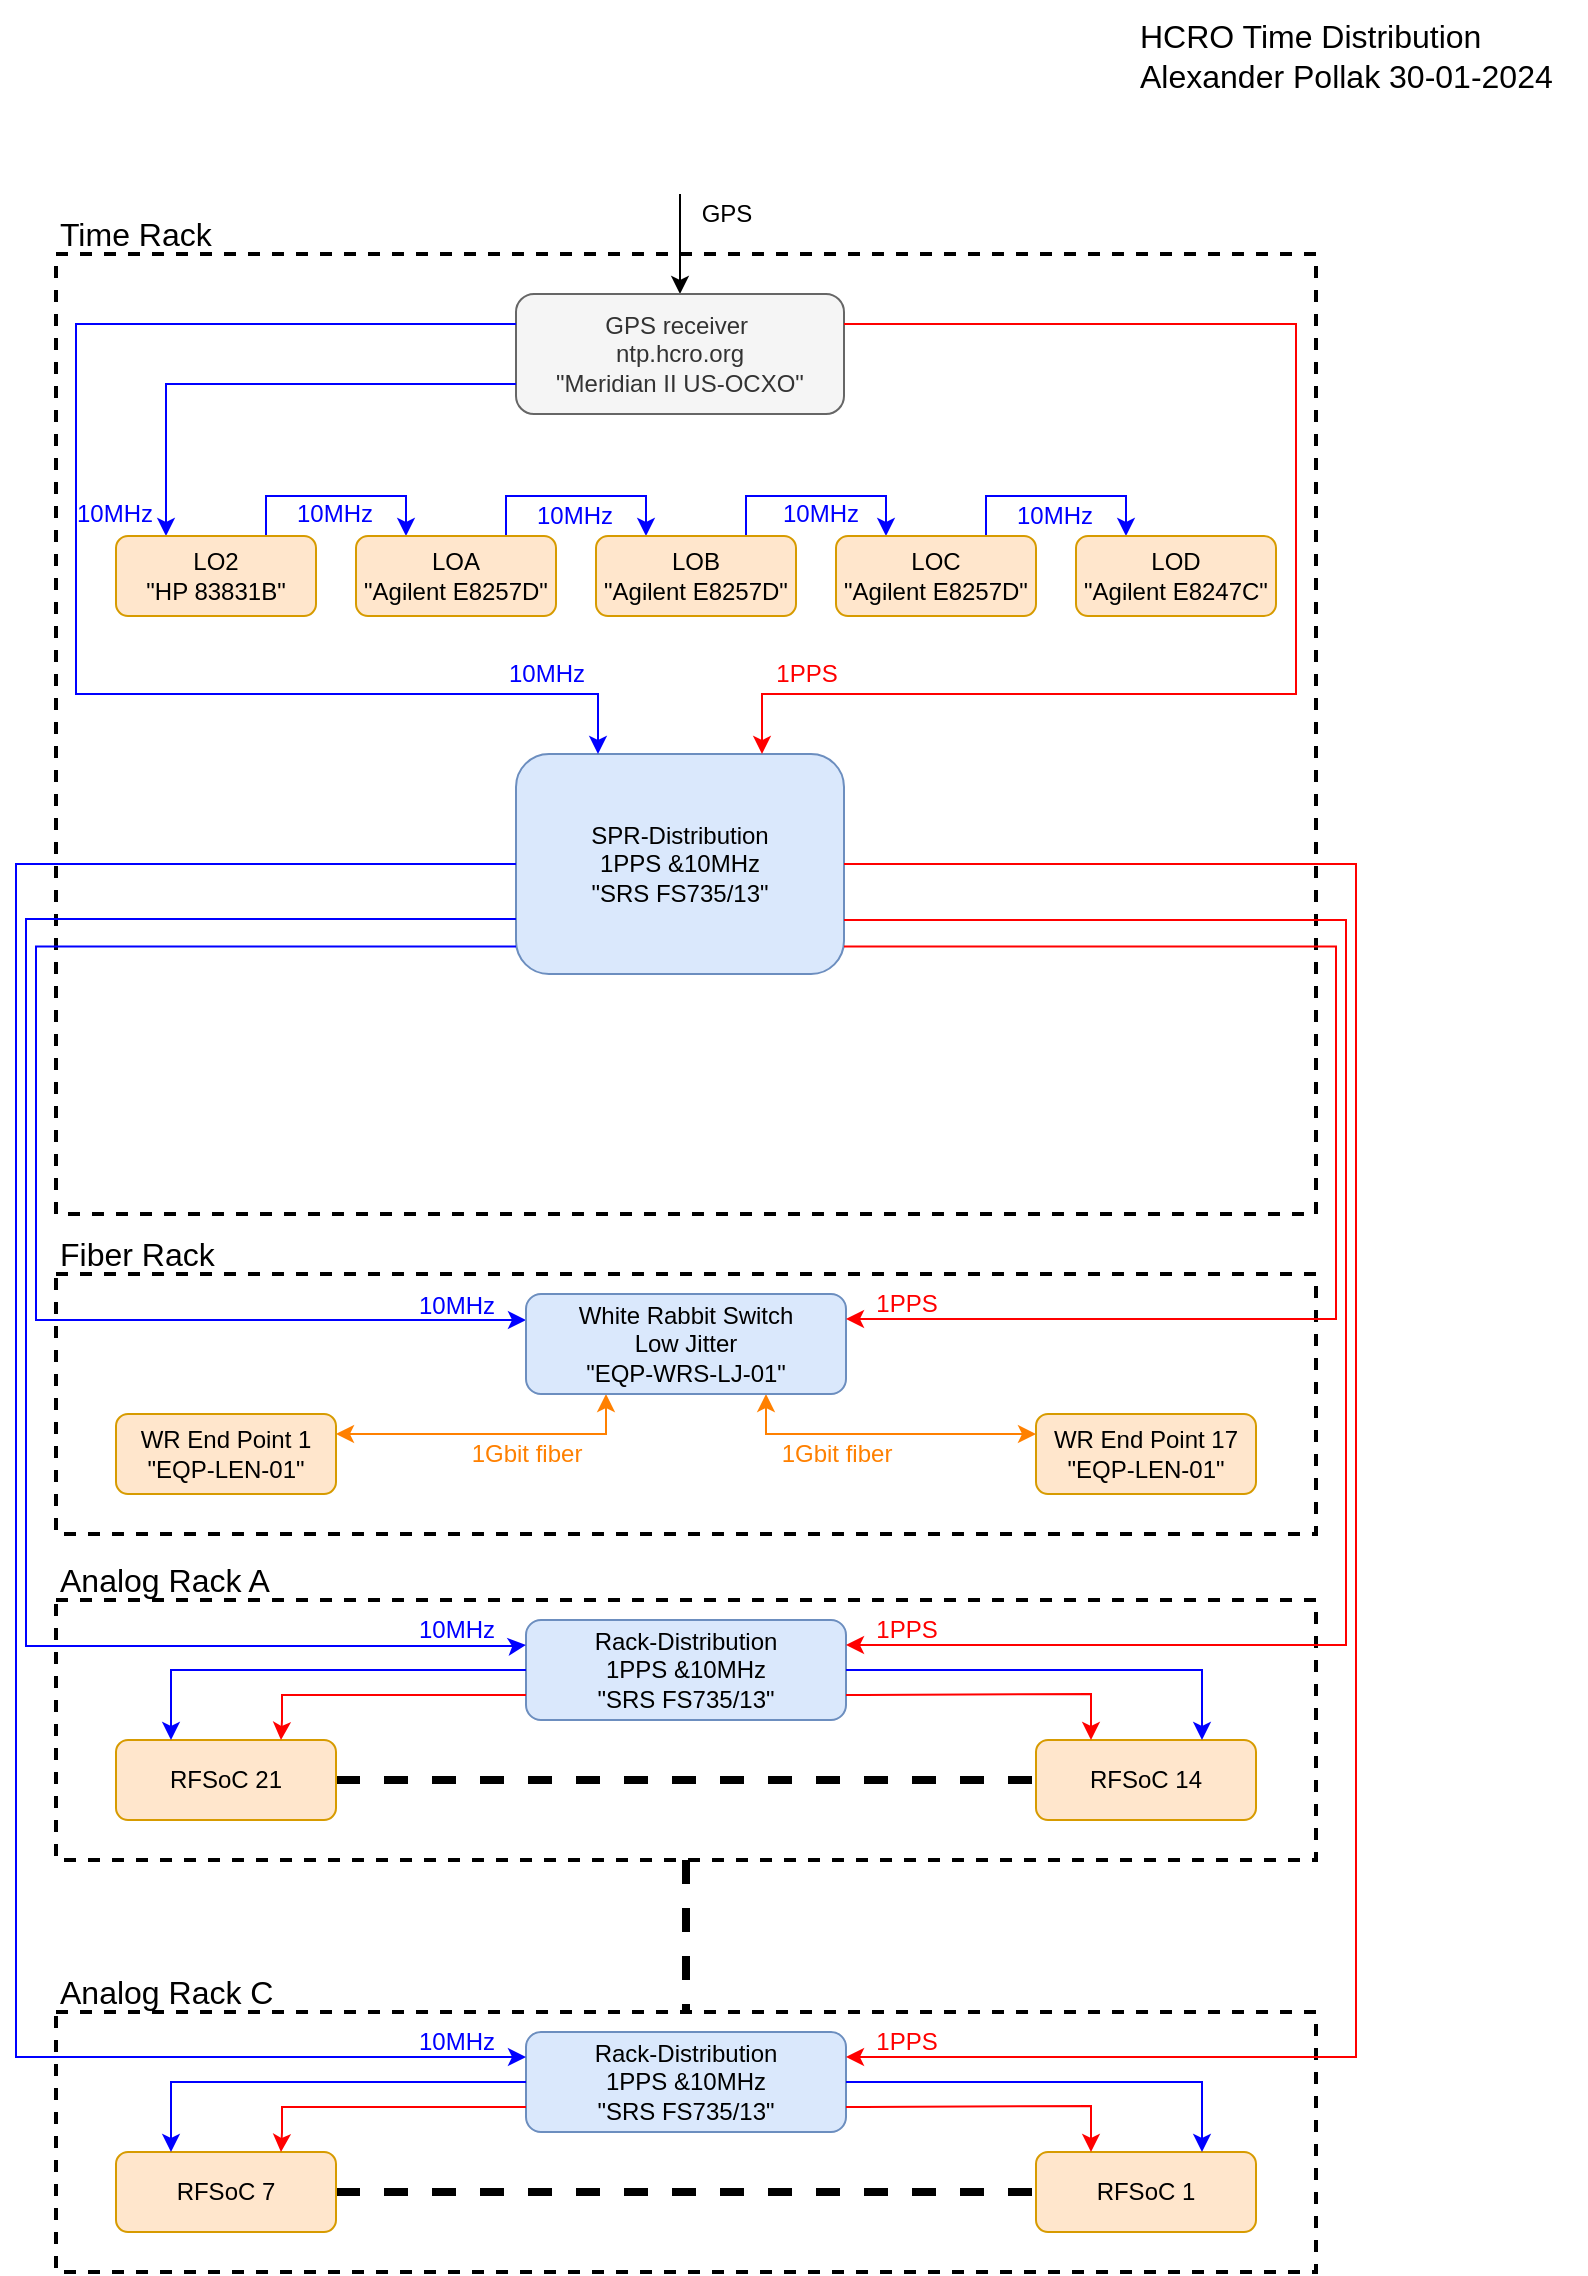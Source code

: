 <mxfile version="23.0.2" type="device">
  <diagram id="-Wx7Lv8i33PWE_hJeZmz" name="Page-1">
    <mxGraphModel dx="1453" dy="2212" grid="1" gridSize="5" guides="1" tooltips="1" connect="1" arrows="1" fold="1" page="1" pageScale="1" pageWidth="850" pageHeight="1100" math="0" shadow="0">
      <root>
        <mxCell id="0" />
        <mxCell id="1" parent="0" />
        <mxCell id="p2Ja1tfODRt-xbFQZl6X-28" value="" style="whiteSpace=wrap;html=1;dashed=1;strokeWidth=2;fillColor=none;" parent="1" vertex="1">
          <mxGeometry x="90" y="793" width="630" height="130" as="geometry" />
        </mxCell>
        <mxCell id="p2Ja1tfODRt-xbFQZl6X-25" value="" style="whiteSpace=wrap;html=1;dashed=1;strokeWidth=2;fillColor=none;" parent="1" vertex="1">
          <mxGeometry x="90" y="120" width="630" height="480" as="geometry" />
        </mxCell>
        <mxCell id="Q6ICdtqjvSAJJMZQYe2n-1" value="" style="shape=image;html=1;verticalAlign=top;verticalLabelPosition=bottom;labelBackgroundColor=#ffffff;imageAspect=0;aspect=fixed;image=https://cdn4.iconfinder.com/data/icons/cc_mono_icon_set/blacks/48x48/sat_dish.png" parent="1" vertex="1">
          <mxGeometry x="377" y="40" width="48" height="48" as="geometry" />
        </mxCell>
        <mxCell id="Q6ICdtqjvSAJJMZQYe2n-2" value="" style="endArrow=classic;html=1;entryX=0.5;entryY=0;entryDx=0;entryDy=0;" parent="1" target="Q6ICdtqjvSAJJMZQYe2n-3" edge="1">
          <mxGeometry width="50" height="50" relative="1" as="geometry">
            <mxPoint x="402" y="90" as="sourcePoint" />
            <mxPoint x="553" y="114.5" as="targetPoint" />
          </mxGeometry>
        </mxCell>
        <mxCell id="Q6ICdtqjvSAJJMZQYe2n-3" value="GPS receiver&amp;nbsp;&lt;br&gt;ntp.hcro.org&lt;br&gt;&quot;Meridian II US-OCXO&quot;" style="rounded=1;whiteSpace=wrap;html=1;fillColor=#f5f5f5;strokeColor=#666666;fontColor=#333333;" parent="1" vertex="1">
          <mxGeometry x="320" y="140" width="164" height="60" as="geometry" />
        </mxCell>
        <mxCell id="Q6ICdtqjvSAJJMZQYe2n-17" value="GPS" style="text;html=1;align=center;verticalAlign=middle;resizable=0;points=[];autosize=1;" parent="1" vertex="1">
          <mxGeometry x="405" y="90" width="40" height="20" as="geometry" />
        </mxCell>
        <mxCell id="p2Ja1tfODRt-xbFQZl6X-12" style="edgeStyle=orthogonalEdgeStyle;rounded=0;orthogonalLoop=1;jettySize=auto;html=1;exitX=0.75;exitY=0;exitDx=0;exitDy=0;entryX=0.25;entryY=0;entryDx=0;entryDy=0;strokeColor=#0000FF;" parent="1" source="CKp-XY39HgpGyfZFXXCT-1" target="p2Ja1tfODRt-xbFQZl6X-1" edge="1">
          <mxGeometry relative="1" as="geometry">
            <mxPoint x="130" y="341" as="targetPoint" />
            <Array as="points">
              <mxPoint x="195" y="241" />
              <mxPoint x="265" y="241" />
            </Array>
          </mxGeometry>
        </mxCell>
        <mxCell id="Y5n4CIadUk6yGjNhIpUX-1" style="edgeStyle=orthogonalEdgeStyle;rounded=0;orthogonalLoop=1;jettySize=auto;html=1;exitX=0.25;exitY=0;exitDx=0;exitDy=0;entryX=0;entryY=0.75;entryDx=0;entryDy=0;strokeColor=#0000FF;endArrow=none;endFill=0;startArrow=classic;startFill=1;" parent="1" source="CKp-XY39HgpGyfZFXXCT-1" target="Q6ICdtqjvSAJJMZQYe2n-3" edge="1">
          <mxGeometry relative="1" as="geometry">
            <mxPoint x="320" y="106" as="targetPoint" />
            <Array as="points">
              <mxPoint x="145" y="185" />
            </Array>
          </mxGeometry>
        </mxCell>
        <mxCell id="CKp-XY39HgpGyfZFXXCT-1" value="LO2&lt;br&gt;&quot;HP 83831B&quot;" style="rounded=1;whiteSpace=wrap;html=1;fillColor=#ffe6cc;strokeColor=#d79b00;" parent="1" vertex="1">
          <mxGeometry x="120" y="261" width="100" height="40" as="geometry" />
        </mxCell>
        <mxCell id="Y5n4CIadUk6yGjNhIpUX-8" style="edgeStyle=orthogonalEdgeStyle;rounded=0;orthogonalLoop=1;jettySize=auto;html=1;exitX=1;exitY=0.5;exitDx=0;exitDy=0;entryX=0;entryY=0.5;entryDx=0;entryDy=0;startArrow=none;startFill=0;endArrow=none;endFill=0;strokeColor=#000000;dashed=1;strokeWidth=4;" parent="1" source="CKp-XY39HgpGyfZFXXCT-3" target="p2Ja1tfODRt-xbFQZl6X-30" edge="1">
          <mxGeometry relative="1" as="geometry" />
        </mxCell>
        <mxCell id="CKp-XY39HgpGyfZFXXCT-3" value="RFSoC 21" style="rounded=1;whiteSpace=wrap;html=1;fillColor=#ffe6cc;strokeColor=#d79b00;" parent="1" vertex="1">
          <mxGeometry x="120" y="863" width="110" height="40" as="geometry" />
        </mxCell>
        <mxCell id="Q6ICdtqjvSAJJMZQYe2n-8" value="SPR-Distribution&lt;br&gt;1PPS &amp;amp;10MHz&lt;br&gt;&quot;SRS FS735/13&quot;" style="rounded=1;whiteSpace=wrap;html=1;fillColor=#dae8fc;strokeColor=#6c8ebf;points=[[0.25,0],[0.75,0],[0,0.125],[0,0.25],[0,0.375],[0,0.5],[0,0.625],[0,0.75],[0,0.875],[1,0.125],[1,0.25],[1,0.375],[1,0.5],[1,0.625],[1,0.75],[1,0.875]];" parent="1" vertex="1">
          <mxGeometry x="320" y="370" width="164" height="110" as="geometry" />
        </mxCell>
        <mxCell id="p2Ja1tfODRt-xbFQZl6X-13" style="edgeStyle=orthogonalEdgeStyle;rounded=0;orthogonalLoop=1;jettySize=auto;html=1;exitX=0.75;exitY=0;exitDx=0;exitDy=0;entryX=0.25;entryY=0;entryDx=0;entryDy=0;strokeColor=#0000FF;" parent="1" source="p2Ja1tfODRt-xbFQZl6X-1" target="p2Ja1tfODRt-xbFQZl6X-2" edge="1">
          <mxGeometry relative="1" as="geometry">
            <mxPoint x="130" y="391" as="targetPoint" />
            <Array as="points">
              <mxPoint x="315" y="241" />
              <mxPoint x="385" y="241" />
            </Array>
          </mxGeometry>
        </mxCell>
        <mxCell id="p2Ja1tfODRt-xbFQZl6X-1" value="LOA&lt;br&gt;&quot;Agilent E8257D&quot;" style="rounded=1;whiteSpace=wrap;html=1;fillColor=#ffe6cc;strokeColor=#d79b00;" parent="1" vertex="1">
          <mxGeometry x="240" y="261" width="100" height="40" as="geometry" />
        </mxCell>
        <mxCell id="p2Ja1tfODRt-xbFQZl6X-14" style="edgeStyle=orthogonalEdgeStyle;rounded=0;orthogonalLoop=1;jettySize=auto;html=1;exitX=0.75;exitY=0;exitDx=0;exitDy=0;entryX=0.25;entryY=0;entryDx=0;entryDy=0;strokeColor=#0000FF;" parent="1" source="p2Ja1tfODRt-xbFQZl6X-2" target="p2Ja1tfODRt-xbFQZl6X-3" edge="1">
          <mxGeometry relative="1" as="geometry">
            <mxPoint x="120" y="451" as="targetPoint" />
            <Array as="points">
              <mxPoint x="435" y="241" />
              <mxPoint x="505" y="241" />
            </Array>
          </mxGeometry>
        </mxCell>
        <mxCell id="p2Ja1tfODRt-xbFQZl6X-2" value="LOB&lt;br&gt;&quot;Agilent E8257D&quot;" style="rounded=1;whiteSpace=wrap;html=1;fillColor=#ffe6cc;strokeColor=#d79b00;" parent="1" vertex="1">
          <mxGeometry x="360" y="261" width="100" height="40" as="geometry" />
        </mxCell>
        <mxCell id="p2Ja1tfODRt-xbFQZl6X-15" style="edgeStyle=orthogonalEdgeStyle;rounded=0;orthogonalLoop=1;jettySize=auto;html=1;exitX=0.75;exitY=0;exitDx=0;exitDy=0;entryX=0.25;entryY=0;entryDx=0;entryDy=0;strokeColor=#0000FF;" parent="1" source="p2Ja1tfODRt-xbFQZl6X-3" target="p2Ja1tfODRt-xbFQZl6X-4" edge="1">
          <mxGeometry relative="1" as="geometry">
            <mxPoint x="120" y="491" as="targetPoint" />
            <Array as="points">
              <mxPoint x="555" y="241" />
              <mxPoint x="625" y="241" />
            </Array>
          </mxGeometry>
        </mxCell>
        <mxCell id="p2Ja1tfODRt-xbFQZl6X-3" value="LOC&lt;br&gt;&quot;Agilent E8257D&quot;" style="rounded=1;whiteSpace=wrap;html=1;fillColor=#ffe6cc;strokeColor=#d79b00;" parent="1" vertex="1">
          <mxGeometry x="480" y="261" width="100" height="40" as="geometry" />
        </mxCell>
        <mxCell id="p2Ja1tfODRt-xbFQZl6X-4" value="LOD&lt;br&gt;&quot;Agilent E8247C&quot;" style="rounded=1;whiteSpace=wrap;html=1;fillColor=#ffe6cc;strokeColor=#d79b00;" parent="1" vertex="1">
          <mxGeometry x="600" y="261" width="100" height="40" as="geometry" />
        </mxCell>
        <mxCell id="p2Ja1tfODRt-xbFQZl6X-16" value="10MHz" style="text;html=1;align=center;verticalAlign=middle;resizable=0;points=[];autosize=1;fontColor=#0000FF;" parent="1" vertex="1">
          <mxGeometry x="94" y="240" width="50" height="20" as="geometry" />
        </mxCell>
        <mxCell id="p2Ja1tfODRt-xbFQZl6X-18" value="10MHz" style="text;html=1;align=center;verticalAlign=middle;resizable=0;points=[];autosize=1;fontColor=#0000FF;" parent="1" vertex="1">
          <mxGeometry x="204" y="240" width="50" height="20" as="geometry" />
        </mxCell>
        <mxCell id="p2Ja1tfODRt-xbFQZl6X-19" value="10MHz" style="text;html=1;align=center;verticalAlign=middle;resizable=0;points=[];autosize=1;fontColor=#0000FF;" parent="1" vertex="1">
          <mxGeometry x="324" y="241" width="50" height="20" as="geometry" />
        </mxCell>
        <mxCell id="p2Ja1tfODRt-xbFQZl6X-20" value="10MHz" style="text;html=1;align=center;verticalAlign=middle;resizable=0;points=[];autosize=1;fontColor=#0000FF;" parent="1" vertex="1">
          <mxGeometry x="447" y="240" width="50" height="20" as="geometry" />
        </mxCell>
        <mxCell id="p2Ja1tfODRt-xbFQZl6X-21" value="10MHz" style="text;html=1;align=center;verticalAlign=middle;resizable=0;points=[];autosize=1;fontColor=#0000FF;" parent="1" vertex="1">
          <mxGeometry x="564" y="241" width="50" height="20" as="geometry" />
        </mxCell>
        <mxCell id="p2Ja1tfODRt-xbFQZl6X-27" value="Time Rack" style="text;html=1;align=left;verticalAlign=middle;resizable=0;points=[];autosize=1;fontSize=16;" parent="1" vertex="1">
          <mxGeometry x="90" y="100" width="90" height="20" as="geometry" />
        </mxCell>
        <mxCell id="p2Ja1tfODRt-xbFQZl6X-29" value="Analog Rack A" style="text;html=1;align=left;verticalAlign=middle;resizable=0;points=[];autosize=1;fontSize=16;" parent="1" vertex="1">
          <mxGeometry x="90" y="773" width="120" height="20" as="geometry" />
        </mxCell>
        <mxCell id="p2Ja1tfODRt-xbFQZl6X-30" value="RFSoC 14" style="rounded=1;whiteSpace=wrap;html=1;fillColor=#ffe6cc;strokeColor=#d79b00;" parent="1" vertex="1">
          <mxGeometry x="580" y="863" width="110" height="40" as="geometry" />
        </mxCell>
        <mxCell id="p2Ja1tfODRt-xbFQZl6X-33" value="10MHz" style="text;html=1;align=center;verticalAlign=middle;resizable=0;points=[];autosize=1;fontColor=#0000FF;" parent="1" vertex="1">
          <mxGeometry x="265" y="798" width="50" height="20" as="geometry" />
        </mxCell>
        <mxCell id="p2Ja1tfODRt-xbFQZl6X-61" value="HCRO Time Distribution&lt;br&gt;Alexander Pollak 30-01-2024" style="text;html=1;align=left;verticalAlign=middle;resizable=0;points=[];autosize=1;fontSize=16;" parent="1" vertex="1">
          <mxGeometry x="630" y="-7" width="225" height="55" as="geometry" />
        </mxCell>
        <mxCell id="Y5n4CIadUk6yGjNhIpUX-2" style="edgeStyle=orthogonalEdgeStyle;rounded=0;orthogonalLoop=1;jettySize=auto;html=1;exitX=0.75;exitY=0;exitDx=0;exitDy=0;fontSize=16;entryX=1;entryY=0.25;entryDx=0;entryDy=0;strokeColor=#FF0000;endArrow=none;endFill=0;startArrow=classic;startFill=1;" parent="1" source="Q6ICdtqjvSAJJMZQYe2n-8" target="Q6ICdtqjvSAJJMZQYe2n-3" edge="1">
          <mxGeometry relative="1" as="geometry">
            <mxPoint x="655" y="830" as="targetPoint" />
            <Array as="points">
              <mxPoint x="443" y="340" />
              <mxPoint x="710" y="340" />
              <mxPoint x="710" y="155" />
            </Array>
            <mxPoint x="499.5" y="265" as="sourcePoint" />
          </mxGeometry>
        </mxCell>
        <mxCell id="Y5n4CIadUk6yGjNhIpUX-3" value="Rack-Distribution&lt;br&gt;1PPS &amp;amp;10MHz&lt;br&gt;&quot;SRS FS735/13&quot;" style="rounded=1;whiteSpace=wrap;html=1;fillColor=#dae8fc;strokeColor=#6c8ebf;" parent="1" vertex="1">
          <mxGeometry x="325" y="803" width="160" height="50" as="geometry" />
        </mxCell>
        <mxCell id="Y5n4CIadUk6yGjNhIpUX-5" style="edgeStyle=orthogonalEdgeStyle;rounded=0;orthogonalLoop=1;jettySize=auto;html=1;exitX=0.25;exitY=0;exitDx=0;exitDy=0;entryX=0;entryY=0.25;entryDx=0;entryDy=0;strokeColor=#0000FF;endArrow=none;endFill=0;startArrow=classic;startFill=1;" parent="1" source="Q6ICdtqjvSAJJMZQYe2n-8" target="Q6ICdtqjvSAJJMZQYe2n-3" edge="1">
          <mxGeometry relative="1" as="geometry">
            <mxPoint x="155" y="271" as="sourcePoint" />
            <mxPoint x="330" y="195" as="targetPoint" />
            <Array as="points">
              <mxPoint x="361" y="340" />
              <mxPoint x="100" y="340" />
              <mxPoint x="100" y="155" />
            </Array>
          </mxGeometry>
        </mxCell>
        <mxCell id="Y5n4CIadUk6yGjNhIpUX-6" value="10MHz" style="text;html=1;align=center;verticalAlign=middle;resizable=0;points=[];autosize=1;fontColor=#0000FF;" parent="1" vertex="1">
          <mxGeometry x="310" y="320" width="50" height="20" as="geometry" />
        </mxCell>
        <mxCell id="Y5n4CIadUk6yGjNhIpUX-7" value="1PPS" style="text;html=1;align=center;verticalAlign=middle;resizable=0;points=[];autosize=1;fontColor=#FF0000;" parent="1" vertex="1">
          <mxGeometry x="440" y="320" width="50" height="20" as="geometry" />
        </mxCell>
        <mxCell id="Y5n4CIadUk6yGjNhIpUX-13" style="edgeStyle=orthogonalEdgeStyle;rounded=0;orthogonalLoop=1;jettySize=auto;html=1;exitX=1;exitY=0.75;exitDx=0;exitDy=0;fontSize=16;strokeColor=#FF0000;entryX=0.25;entryY=0;entryDx=0;entryDy=0;" parent="1" source="Y5n4CIadUk6yGjNhIpUX-3" target="p2Ja1tfODRt-xbFQZl6X-30" edge="1">
          <mxGeometry relative="1" as="geometry">
            <Array as="points">
              <mxPoint x="494" y="840" />
              <mxPoint x="608" y="840" />
            </Array>
            <mxPoint x="494" y="578" as="sourcePoint" />
            <mxPoint x="600" y="993" as="targetPoint" />
          </mxGeometry>
        </mxCell>
        <mxCell id="Y5n4CIadUk6yGjNhIpUX-15" style="edgeStyle=orthogonalEdgeStyle;rounded=0;orthogonalLoop=1;jettySize=auto;html=1;exitX=1;exitY=0.5;exitDx=0;exitDy=0;entryX=0.75;entryY=0;entryDx=0;entryDy=0;strokeColor=#0000FF;" parent="1" source="Y5n4CIadUk6yGjNhIpUX-3" target="p2Ja1tfODRt-xbFQZl6X-30" edge="1">
          <mxGeometry relative="1" as="geometry">
            <mxPoint x="395" y="414" as="targetPoint" />
            <Array as="points">
              <mxPoint x="663" y="828" />
              <mxPoint x="663" y="863" />
            </Array>
            <mxPoint x="325" y="414" as="sourcePoint" />
          </mxGeometry>
        </mxCell>
        <mxCell id="Y5n4CIadUk6yGjNhIpUX-16" style="edgeStyle=orthogonalEdgeStyle;rounded=0;orthogonalLoop=1;jettySize=auto;html=1;exitX=0;exitY=0.75;exitDx=0;exitDy=0;fontSize=16;strokeColor=#FF0000;entryX=0.75;entryY=0;entryDx=0;entryDy=0;" parent="1" source="Y5n4CIadUk6yGjNhIpUX-3" target="CKp-XY39HgpGyfZFXXCT-3" edge="1">
          <mxGeometry relative="1" as="geometry">
            <Array as="points">
              <mxPoint x="203" y="840" />
              <mxPoint x="203" y="853" />
            </Array>
            <mxPoint x="167.74" y="823.47" as="sourcePoint" />
            <mxPoint x="290.24" y="845.97" as="targetPoint" />
          </mxGeometry>
        </mxCell>
        <mxCell id="Y5n4CIadUk6yGjNhIpUX-17" style="edgeStyle=orthogonalEdgeStyle;rounded=0;orthogonalLoop=1;jettySize=auto;html=1;exitX=0;exitY=0.5;exitDx=0;exitDy=0;entryX=0.25;entryY=0;entryDx=0;entryDy=0;strokeColor=#0000FF;" parent="1" source="Y5n4CIadUk6yGjNhIpUX-3" target="CKp-XY39HgpGyfZFXXCT-3" edge="1">
          <mxGeometry relative="1" as="geometry">
            <mxPoint x="309.5" y="863" as="targetPoint" />
            <Array as="points">
              <mxPoint x="148" y="828" />
            </Array>
            <mxPoint x="132" y="828" as="sourcePoint" />
          </mxGeometry>
        </mxCell>
        <mxCell id="Y5n4CIadUk6yGjNhIpUX-18" style="edgeStyle=orthogonalEdgeStyle;rounded=0;orthogonalLoop=1;jettySize=auto;html=1;exitX=0;exitY=0.875;exitDx=0;exitDy=0;entryX=0;entryY=0.25;entryDx=0;entryDy=0;strokeColor=#0000FF;" parent="1" source="Q6ICdtqjvSAJJMZQYe2n-8" target="Y5n4CIadUk6yGjNhIpUX-25" edge="1">
          <mxGeometry relative="1" as="geometry">
            <mxPoint x="140.25" y="515" as="targetPoint" />
            <Array as="points">
              <mxPoint x="80" y="466" />
              <mxPoint x="80" y="653" />
              <mxPoint x="325" y="653" />
            </Array>
            <mxPoint x="317.75" y="480" as="sourcePoint" />
          </mxGeometry>
        </mxCell>
        <mxCell id="Y5n4CIadUk6yGjNhIpUX-19" value="" style="whiteSpace=wrap;html=1;dashed=1;strokeWidth=2;fillColor=none;" parent="1" vertex="1">
          <mxGeometry x="90" y="630" width="630" height="130" as="geometry" />
        </mxCell>
        <mxCell id="Y5n4CIadUk6yGjNhIpUX-22" value="Fiber Rack" style="text;html=1;align=left;verticalAlign=middle;resizable=0;points=[];autosize=1;fontSize=16;" parent="1" vertex="1">
          <mxGeometry x="90" y="610" width="90" height="20" as="geometry" />
        </mxCell>
        <mxCell id="Y5n4CIadUk6yGjNhIpUX-23" value="WR End Point 17&lt;br&gt;&quot;EQP-LEN-01&quot;" style="rounded=1;whiteSpace=wrap;html=1;fillColor=#ffe6cc;strokeColor=#d79b00;" parent="1" vertex="1">
          <mxGeometry x="580" y="700" width="110" height="40" as="geometry" />
        </mxCell>
        <mxCell id="Y5n4CIadUk6yGjNhIpUX-24" value="10MHz" style="text;html=1;align=center;verticalAlign=middle;resizable=0;points=[];autosize=1;fontColor=#0000FF;" parent="1" vertex="1">
          <mxGeometry x="265" y="636" width="50" height="20" as="geometry" />
        </mxCell>
        <mxCell id="Y5n4CIadUk6yGjNhIpUX-31" style="edgeStyle=orthogonalEdgeStyle;rounded=0;orthogonalLoop=1;jettySize=auto;html=1;exitX=0.25;exitY=1;exitDx=0;exitDy=0;entryX=1;entryY=0.25;entryDx=0;entryDy=0;startArrow=classic;startFill=1;endArrow=classic;endFill=1;strokeColor=#FF8000;strokeWidth=1;" parent="1" source="Y5n4CIadUk6yGjNhIpUX-25" target="Y5n4CIadUk6yGjNhIpUX-30" edge="1">
          <mxGeometry relative="1" as="geometry" />
        </mxCell>
        <mxCell id="Y5n4CIadUk6yGjNhIpUX-32" style="edgeStyle=orthogonalEdgeStyle;rounded=0;orthogonalLoop=1;jettySize=auto;html=1;exitX=0.75;exitY=1;exitDx=0;exitDy=0;entryX=0;entryY=0.25;entryDx=0;entryDy=0;startArrow=classic;startFill=1;endArrow=classic;endFill=1;strokeColor=#FF8000;strokeWidth=1;" parent="1" source="Y5n4CIadUk6yGjNhIpUX-25" target="Y5n4CIadUk6yGjNhIpUX-23" edge="1">
          <mxGeometry relative="1" as="geometry" />
        </mxCell>
        <mxCell id="Y5n4CIadUk6yGjNhIpUX-25" value="White Rabbit Switch&lt;br&gt;Low Jitter&lt;br&gt;&quot;EQP-WRS-LJ-01&quot;" style="rounded=1;whiteSpace=wrap;html=1;fillColor=#dae8fc;strokeColor=#6c8ebf;" parent="1" vertex="1">
          <mxGeometry x="325" y="640" width="160" height="50" as="geometry" />
        </mxCell>
        <mxCell id="Y5n4CIadUk6yGjNhIpUX-30" value="WR End Point 1&lt;br&gt;&quot;EQP-LEN-01&quot;" style="rounded=1;whiteSpace=wrap;html=1;fillColor=#ffe6cc;strokeColor=#d79b00;" parent="1" vertex="1">
          <mxGeometry x="120" y="700" width="110" height="40" as="geometry" />
        </mxCell>
        <mxCell id="Y5n4CIadUk6yGjNhIpUX-34" value="1Gbit fiber" style="text;html=1;align=center;verticalAlign=middle;resizable=0;points=[];autosize=1;fontColor=#FF8000;" parent="1" vertex="1">
          <mxGeometry x="290" y="710" width="70" height="20" as="geometry" />
        </mxCell>
        <mxCell id="Y5n4CIadUk6yGjNhIpUX-35" value="1Gbit fiber" style="text;html=1;align=center;verticalAlign=middle;resizable=0;points=[];autosize=1;fontColor=#FF8000;" parent="1" vertex="1">
          <mxGeometry x="445" y="710" width="70" height="20" as="geometry" />
        </mxCell>
        <mxCell id="Y5n4CIadUk6yGjNhIpUX-36" style="edgeStyle=orthogonalEdgeStyle;rounded=0;orthogonalLoop=1;jettySize=auto;html=1;exitX=1;exitY=0.25;exitDx=0;exitDy=0;fontSize=16;entryX=1;entryY=0.875;entryDx=0;entryDy=0;strokeColor=#FF0000;endArrow=none;endFill=0;startArrow=classic;startFill=1;" parent="1" source="Y5n4CIadUk6yGjNhIpUX-25" target="Q6ICdtqjvSAJJMZQYe2n-8" edge="1">
          <mxGeometry relative="1" as="geometry">
            <mxPoint x="791" y="370" as="targetPoint" />
            <Array as="points">
              <mxPoint x="730" y="653" />
              <mxPoint x="730" y="466" />
            </Array>
            <mxPoint x="750" y="585" as="sourcePoint" />
          </mxGeometry>
        </mxCell>
        <mxCell id="Y5n4CIadUk6yGjNhIpUX-37" value="1PPS" style="text;html=1;align=center;verticalAlign=middle;resizable=0;points=[];autosize=1;fontColor=#FF0000;" parent="1" vertex="1">
          <mxGeometry x="490" y="635" width="50" height="20" as="geometry" />
        </mxCell>
        <mxCell id="Y5n4CIadUk6yGjNhIpUX-39" style="edgeStyle=orthogonalEdgeStyle;rounded=0;orthogonalLoop=1;jettySize=auto;html=1;exitX=0;exitY=0.75;exitDx=0;exitDy=0;entryX=0;entryY=0.25;entryDx=0;entryDy=0;strokeColor=#0000FF;" parent="1" source="Q6ICdtqjvSAJJMZQYe2n-8" target="Y5n4CIadUk6yGjNhIpUX-3" edge="1">
          <mxGeometry relative="1" as="geometry">
            <mxPoint x="335" y="662.5" as="targetPoint" />
            <Array as="points">
              <mxPoint x="75" y="453" />
              <mxPoint x="75" y="816" />
              <mxPoint x="320" y="816" />
            </Array>
            <mxPoint x="330" y="476.25" as="sourcePoint" />
          </mxGeometry>
        </mxCell>
        <mxCell id="Y5n4CIadUk6yGjNhIpUX-40" style="edgeStyle=orthogonalEdgeStyle;rounded=0;orthogonalLoop=1;jettySize=auto;html=1;exitX=1;exitY=0.25;exitDx=0;exitDy=0;fontSize=16;entryX=1;entryY=0.75;entryDx=0;entryDy=0;strokeColor=#FF0000;endArrow=none;endFill=0;startArrow=classic;startFill=1;" parent="1" source="Y5n4CIadUk6yGjNhIpUX-3" target="Q6ICdtqjvSAJJMZQYe2n-8" edge="1">
          <mxGeometry relative="1" as="geometry">
            <mxPoint x="494" y="476.25" as="targetPoint" />
            <Array as="points">
              <mxPoint x="735" y="815" />
              <mxPoint x="735" y="453" />
              <mxPoint x="484" y="453" />
            </Array>
            <mxPoint x="495" y="662.5" as="sourcePoint" />
          </mxGeometry>
        </mxCell>
        <mxCell id="Y5n4CIadUk6yGjNhIpUX-41" value="1PPS" style="text;html=1;align=center;verticalAlign=middle;resizable=0;points=[];autosize=1;fontColor=#FF0000;" parent="1" vertex="1">
          <mxGeometry x="490" y="798" width="50" height="20" as="geometry" />
        </mxCell>
        <mxCell id="Y5n4CIadUk6yGjNhIpUX-42" value="" style="whiteSpace=wrap;html=1;dashed=1;strokeWidth=2;fillColor=none;" parent="1" vertex="1">
          <mxGeometry x="90" y="999" width="630" height="130" as="geometry" />
        </mxCell>
        <mxCell id="Y5n4CIadUk6yGjNhIpUX-43" style="edgeStyle=orthogonalEdgeStyle;rounded=0;orthogonalLoop=1;jettySize=auto;html=1;exitX=1;exitY=0.5;exitDx=0;exitDy=0;entryX=0;entryY=0.5;entryDx=0;entryDy=0;startArrow=none;startFill=0;endArrow=none;endFill=0;strokeColor=#000000;dashed=1;strokeWidth=4;" parent="1" source="Y5n4CIadUk6yGjNhIpUX-44" target="Y5n4CIadUk6yGjNhIpUX-46" edge="1">
          <mxGeometry relative="1" as="geometry" />
        </mxCell>
        <mxCell id="Y5n4CIadUk6yGjNhIpUX-44" value="RFSoC 7" style="rounded=1;whiteSpace=wrap;html=1;fillColor=#ffe6cc;strokeColor=#d79b00;" parent="1" vertex="1">
          <mxGeometry x="120" y="1069" width="110" height="40" as="geometry" />
        </mxCell>
        <mxCell id="Y5n4CIadUk6yGjNhIpUX-45" value="Analog Rack C" style="text;html=1;align=left;verticalAlign=middle;resizable=0;points=[];autosize=1;fontSize=16;" parent="1" vertex="1">
          <mxGeometry x="90" y="979" width="120" height="20" as="geometry" />
        </mxCell>
        <mxCell id="Y5n4CIadUk6yGjNhIpUX-46" value="RFSoC 1" style="rounded=1;whiteSpace=wrap;html=1;fillColor=#ffe6cc;strokeColor=#d79b00;" parent="1" vertex="1">
          <mxGeometry x="580" y="1069" width="110" height="40" as="geometry" />
        </mxCell>
        <mxCell id="Y5n4CIadUk6yGjNhIpUX-47" value="10MHz" style="text;html=1;align=center;verticalAlign=middle;resizable=0;points=[];autosize=1;fontColor=#0000FF;" parent="1" vertex="1">
          <mxGeometry x="265" y="1004" width="50" height="20" as="geometry" />
        </mxCell>
        <mxCell id="Y5n4CIadUk6yGjNhIpUX-48" value="Rack-Distribution&lt;br&gt;1PPS &amp;amp;10MHz&lt;br&gt;&quot;SRS FS735/13&quot;" style="rounded=1;whiteSpace=wrap;html=1;fillColor=#dae8fc;strokeColor=#6c8ebf;" parent="1" vertex="1">
          <mxGeometry x="325" y="1009" width="160" height="50" as="geometry" />
        </mxCell>
        <mxCell id="Y5n4CIadUk6yGjNhIpUX-49" style="edgeStyle=orthogonalEdgeStyle;rounded=0;orthogonalLoop=1;jettySize=auto;html=1;exitX=1;exitY=0.75;exitDx=0;exitDy=0;fontSize=16;strokeColor=#FF0000;entryX=0.25;entryY=0;entryDx=0;entryDy=0;" parent="1" source="Y5n4CIadUk6yGjNhIpUX-48" target="Y5n4CIadUk6yGjNhIpUX-46" edge="1">
          <mxGeometry relative="1" as="geometry">
            <Array as="points">
              <mxPoint x="494" y="1046" />
              <mxPoint x="608" y="1046" />
            </Array>
            <mxPoint x="494" y="784" as="sourcePoint" />
            <mxPoint x="600" y="1199" as="targetPoint" />
          </mxGeometry>
        </mxCell>
        <mxCell id="Y5n4CIadUk6yGjNhIpUX-50" style="edgeStyle=orthogonalEdgeStyle;rounded=0;orthogonalLoop=1;jettySize=auto;html=1;exitX=1;exitY=0.5;exitDx=0;exitDy=0;entryX=0.75;entryY=0;entryDx=0;entryDy=0;strokeColor=#0000FF;" parent="1" source="Y5n4CIadUk6yGjNhIpUX-48" target="Y5n4CIadUk6yGjNhIpUX-46" edge="1">
          <mxGeometry relative="1" as="geometry">
            <mxPoint x="395" y="620" as="targetPoint" />
            <Array as="points">
              <mxPoint x="663" y="1034" />
              <mxPoint x="663" y="1069" />
            </Array>
            <mxPoint x="325" y="620" as="sourcePoint" />
          </mxGeometry>
        </mxCell>
        <mxCell id="Y5n4CIadUk6yGjNhIpUX-51" style="edgeStyle=orthogonalEdgeStyle;rounded=0;orthogonalLoop=1;jettySize=auto;html=1;exitX=0;exitY=0.75;exitDx=0;exitDy=0;fontSize=16;strokeColor=#FF0000;entryX=0.75;entryY=0;entryDx=0;entryDy=0;" parent="1" source="Y5n4CIadUk6yGjNhIpUX-48" target="Y5n4CIadUk6yGjNhIpUX-44" edge="1">
          <mxGeometry relative="1" as="geometry">
            <Array as="points">
              <mxPoint x="203" y="1046" />
              <mxPoint x="203" y="1059" />
            </Array>
            <mxPoint x="167.74" y="1029.47" as="sourcePoint" />
            <mxPoint x="290.24" y="1051.97" as="targetPoint" />
          </mxGeometry>
        </mxCell>
        <mxCell id="Y5n4CIadUk6yGjNhIpUX-52" style="edgeStyle=orthogonalEdgeStyle;rounded=0;orthogonalLoop=1;jettySize=auto;html=1;exitX=0;exitY=0.5;exitDx=0;exitDy=0;entryX=0.25;entryY=0;entryDx=0;entryDy=0;strokeColor=#0000FF;" parent="1" source="Y5n4CIadUk6yGjNhIpUX-48" target="Y5n4CIadUk6yGjNhIpUX-44" edge="1">
          <mxGeometry relative="1" as="geometry">
            <mxPoint x="309.5" y="1069" as="targetPoint" />
            <Array as="points">
              <mxPoint x="148" y="1034" />
            </Array>
            <mxPoint x="132" y="1034" as="sourcePoint" />
          </mxGeometry>
        </mxCell>
        <mxCell id="Y5n4CIadUk6yGjNhIpUX-53" value="1PPS" style="text;html=1;align=center;verticalAlign=middle;resizable=0;points=[];autosize=1;fontColor=#FF0000;" parent="1" vertex="1">
          <mxGeometry x="490" y="1004" width="50" height="20" as="geometry" />
        </mxCell>
        <mxCell id="Y5n4CIadUk6yGjNhIpUX-54" style="edgeStyle=orthogonalEdgeStyle;rounded=0;orthogonalLoop=1;jettySize=auto;html=1;exitX=0.5;exitY=1;exitDx=0;exitDy=0;entryX=0.5;entryY=0;entryDx=0;entryDy=0;startArrow=none;startFill=0;endArrow=none;endFill=0;strokeColor=#000000;dashed=1;strokeWidth=4;" parent="1" source="p2Ja1tfODRt-xbFQZl6X-28" target="Y5n4CIadUk6yGjNhIpUX-42" edge="1">
          <mxGeometry relative="1" as="geometry">
            <mxPoint x="240" y="893" as="sourcePoint" />
            <mxPoint x="590" y="893" as="targetPoint" />
          </mxGeometry>
        </mxCell>
        <mxCell id="Y5n4CIadUk6yGjNhIpUX-55" style="edgeStyle=orthogonalEdgeStyle;rounded=0;orthogonalLoop=1;jettySize=auto;html=1;exitX=0;exitY=0.5;exitDx=0;exitDy=0;strokeColor=#0000FF;entryX=0;entryY=0.25;entryDx=0;entryDy=0;" parent="1" source="Q6ICdtqjvSAJJMZQYe2n-8" target="Y5n4CIadUk6yGjNhIpUX-48" edge="1">
          <mxGeometry relative="1" as="geometry">
            <mxPoint x="80" y="940" as="targetPoint" />
            <Array as="points">
              <mxPoint x="70" y="425" />
              <mxPoint x="70" y="1021" />
            </Array>
            <mxPoint x="330" y="476.25" as="sourcePoint" />
          </mxGeometry>
        </mxCell>
        <mxCell id="Y5n4CIadUk6yGjNhIpUX-56" style="edgeStyle=orthogonalEdgeStyle;rounded=0;orthogonalLoop=1;jettySize=auto;html=1;exitX=1;exitY=0.25;exitDx=0;exitDy=0;fontSize=16;entryX=1;entryY=0.5;entryDx=0;entryDy=0;strokeColor=#FF0000;endArrow=none;endFill=0;startArrow=classic;startFill=1;" parent="1" source="Y5n4CIadUk6yGjNhIpUX-48" target="Q6ICdtqjvSAJJMZQYe2n-8" edge="1">
          <mxGeometry relative="1" as="geometry">
            <mxPoint x="494" y="462.5" as="targetPoint" />
            <Array as="points">
              <mxPoint x="740" y="1021" />
              <mxPoint x="740" y="425" />
            </Array>
            <mxPoint x="495" y="825.5" as="sourcePoint" />
          </mxGeometry>
        </mxCell>
      </root>
    </mxGraphModel>
  </diagram>
</mxfile>
